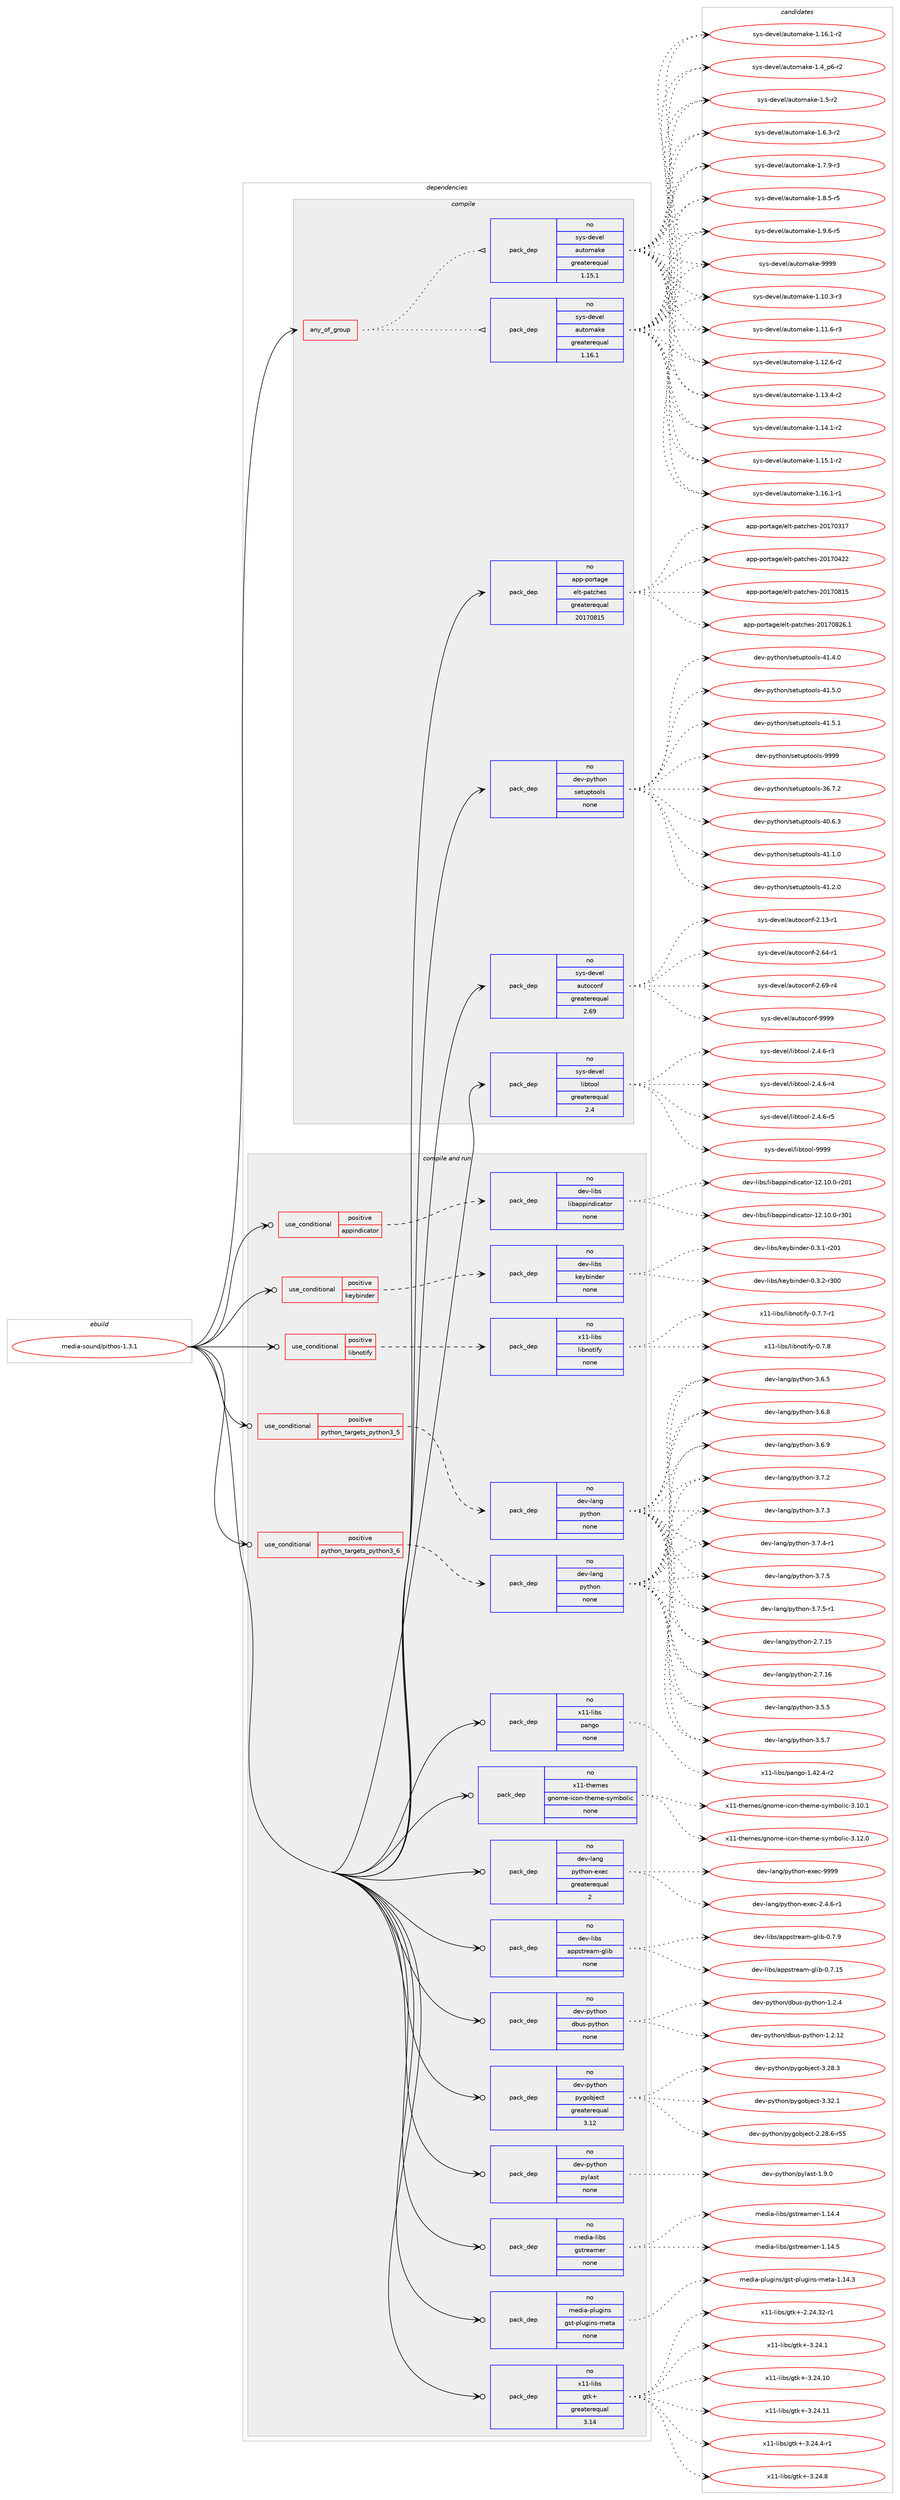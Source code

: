 digraph prolog {

# *************
# Graph options
# *************

newrank=true;
concentrate=true;
compound=true;
graph [rankdir=LR,fontname=Helvetica,fontsize=10,ranksep=1.5];#, ranksep=2.5, nodesep=0.2];
edge  [arrowhead=vee];
node  [fontname=Helvetica,fontsize=10];

# **********
# The ebuild
# **********

subgraph cluster_leftcol {
color=gray;
rank=same;
label=<<i>ebuild</i>>;
id [label="media-sound/pithos-1.3.1", color=red, width=4, href="../media-sound/pithos-1.3.1.svg"];
}

# ****************
# The dependencies
# ****************

subgraph cluster_midcol {
color=gray;
label=<<i>dependencies</i>>;
subgraph cluster_compile {
fillcolor="#eeeeee";
style=filled;
label=<<i>compile</i>>;
subgraph any13568 {
dependency801911 [label=<<TABLE BORDER="0" CELLBORDER="1" CELLSPACING="0" CELLPADDING="4"><TR><TD CELLPADDING="10">any_of_group</TD></TR></TABLE>>, shape=none, color=red];subgraph pack593195 {
dependency801912 [label=<<TABLE BORDER="0" CELLBORDER="1" CELLSPACING="0" CELLPADDING="4" WIDTH="220"><TR><TD ROWSPAN="6" CELLPADDING="30">pack_dep</TD></TR><TR><TD WIDTH="110">no</TD></TR><TR><TD>sys-devel</TD></TR><TR><TD>automake</TD></TR><TR><TD>greaterequal</TD></TR><TR><TD>1.16.1</TD></TR></TABLE>>, shape=none, color=blue];
}
dependency801911:e -> dependency801912:w [weight=20,style="dotted",arrowhead="oinv"];
subgraph pack593196 {
dependency801913 [label=<<TABLE BORDER="0" CELLBORDER="1" CELLSPACING="0" CELLPADDING="4" WIDTH="220"><TR><TD ROWSPAN="6" CELLPADDING="30">pack_dep</TD></TR><TR><TD WIDTH="110">no</TD></TR><TR><TD>sys-devel</TD></TR><TR><TD>automake</TD></TR><TR><TD>greaterequal</TD></TR><TR><TD>1.15.1</TD></TR></TABLE>>, shape=none, color=blue];
}
dependency801911:e -> dependency801913:w [weight=20,style="dotted",arrowhead="oinv"];
}
id:e -> dependency801911:w [weight=20,style="solid",arrowhead="vee"];
subgraph pack593197 {
dependency801914 [label=<<TABLE BORDER="0" CELLBORDER="1" CELLSPACING="0" CELLPADDING="4" WIDTH="220"><TR><TD ROWSPAN="6" CELLPADDING="30">pack_dep</TD></TR><TR><TD WIDTH="110">no</TD></TR><TR><TD>app-portage</TD></TR><TR><TD>elt-patches</TD></TR><TR><TD>greaterequal</TD></TR><TR><TD>20170815</TD></TR></TABLE>>, shape=none, color=blue];
}
id:e -> dependency801914:w [weight=20,style="solid",arrowhead="vee"];
subgraph pack593198 {
dependency801915 [label=<<TABLE BORDER="0" CELLBORDER="1" CELLSPACING="0" CELLPADDING="4" WIDTH="220"><TR><TD ROWSPAN="6" CELLPADDING="30">pack_dep</TD></TR><TR><TD WIDTH="110">no</TD></TR><TR><TD>dev-python</TD></TR><TR><TD>setuptools</TD></TR><TR><TD>none</TD></TR><TR><TD></TD></TR></TABLE>>, shape=none, color=blue];
}
id:e -> dependency801915:w [weight=20,style="solid",arrowhead="vee"];
subgraph pack593199 {
dependency801916 [label=<<TABLE BORDER="0" CELLBORDER="1" CELLSPACING="0" CELLPADDING="4" WIDTH="220"><TR><TD ROWSPAN="6" CELLPADDING="30">pack_dep</TD></TR><TR><TD WIDTH="110">no</TD></TR><TR><TD>sys-devel</TD></TR><TR><TD>autoconf</TD></TR><TR><TD>greaterequal</TD></TR><TR><TD>2.69</TD></TR></TABLE>>, shape=none, color=blue];
}
id:e -> dependency801916:w [weight=20,style="solid",arrowhead="vee"];
subgraph pack593200 {
dependency801917 [label=<<TABLE BORDER="0" CELLBORDER="1" CELLSPACING="0" CELLPADDING="4" WIDTH="220"><TR><TD ROWSPAN="6" CELLPADDING="30">pack_dep</TD></TR><TR><TD WIDTH="110">no</TD></TR><TR><TD>sys-devel</TD></TR><TR><TD>libtool</TD></TR><TR><TD>greaterequal</TD></TR><TR><TD>2.4</TD></TR></TABLE>>, shape=none, color=blue];
}
id:e -> dependency801917:w [weight=20,style="solid",arrowhead="vee"];
}
subgraph cluster_compileandrun {
fillcolor="#eeeeee";
style=filled;
label=<<i>compile and run</i>>;
subgraph cond194700 {
dependency801918 [label=<<TABLE BORDER="0" CELLBORDER="1" CELLSPACING="0" CELLPADDING="4"><TR><TD ROWSPAN="3" CELLPADDING="10">use_conditional</TD></TR><TR><TD>positive</TD></TR><TR><TD>appindicator</TD></TR></TABLE>>, shape=none, color=red];
subgraph pack593201 {
dependency801919 [label=<<TABLE BORDER="0" CELLBORDER="1" CELLSPACING="0" CELLPADDING="4" WIDTH="220"><TR><TD ROWSPAN="6" CELLPADDING="30">pack_dep</TD></TR><TR><TD WIDTH="110">no</TD></TR><TR><TD>dev-libs</TD></TR><TR><TD>libappindicator</TD></TR><TR><TD>none</TD></TR><TR><TD></TD></TR></TABLE>>, shape=none, color=blue];
}
dependency801918:e -> dependency801919:w [weight=20,style="dashed",arrowhead="vee"];
}
id:e -> dependency801918:w [weight=20,style="solid",arrowhead="odotvee"];
subgraph cond194701 {
dependency801920 [label=<<TABLE BORDER="0" CELLBORDER="1" CELLSPACING="0" CELLPADDING="4"><TR><TD ROWSPAN="3" CELLPADDING="10">use_conditional</TD></TR><TR><TD>positive</TD></TR><TR><TD>keybinder</TD></TR></TABLE>>, shape=none, color=red];
subgraph pack593202 {
dependency801921 [label=<<TABLE BORDER="0" CELLBORDER="1" CELLSPACING="0" CELLPADDING="4" WIDTH="220"><TR><TD ROWSPAN="6" CELLPADDING="30">pack_dep</TD></TR><TR><TD WIDTH="110">no</TD></TR><TR><TD>dev-libs</TD></TR><TR><TD>keybinder</TD></TR><TR><TD>none</TD></TR><TR><TD></TD></TR></TABLE>>, shape=none, color=blue];
}
dependency801920:e -> dependency801921:w [weight=20,style="dashed",arrowhead="vee"];
}
id:e -> dependency801920:w [weight=20,style="solid",arrowhead="odotvee"];
subgraph cond194702 {
dependency801922 [label=<<TABLE BORDER="0" CELLBORDER="1" CELLSPACING="0" CELLPADDING="4"><TR><TD ROWSPAN="3" CELLPADDING="10">use_conditional</TD></TR><TR><TD>positive</TD></TR><TR><TD>libnotify</TD></TR></TABLE>>, shape=none, color=red];
subgraph pack593203 {
dependency801923 [label=<<TABLE BORDER="0" CELLBORDER="1" CELLSPACING="0" CELLPADDING="4" WIDTH="220"><TR><TD ROWSPAN="6" CELLPADDING="30">pack_dep</TD></TR><TR><TD WIDTH="110">no</TD></TR><TR><TD>x11-libs</TD></TR><TR><TD>libnotify</TD></TR><TR><TD>none</TD></TR><TR><TD></TD></TR></TABLE>>, shape=none, color=blue];
}
dependency801922:e -> dependency801923:w [weight=20,style="dashed",arrowhead="vee"];
}
id:e -> dependency801922:w [weight=20,style="solid",arrowhead="odotvee"];
subgraph cond194703 {
dependency801924 [label=<<TABLE BORDER="0" CELLBORDER="1" CELLSPACING="0" CELLPADDING="4"><TR><TD ROWSPAN="3" CELLPADDING="10">use_conditional</TD></TR><TR><TD>positive</TD></TR><TR><TD>python_targets_python3_5</TD></TR></TABLE>>, shape=none, color=red];
subgraph pack593204 {
dependency801925 [label=<<TABLE BORDER="0" CELLBORDER="1" CELLSPACING="0" CELLPADDING="4" WIDTH="220"><TR><TD ROWSPAN="6" CELLPADDING="30">pack_dep</TD></TR><TR><TD WIDTH="110">no</TD></TR><TR><TD>dev-lang</TD></TR><TR><TD>python</TD></TR><TR><TD>none</TD></TR><TR><TD></TD></TR></TABLE>>, shape=none, color=blue];
}
dependency801924:e -> dependency801925:w [weight=20,style="dashed",arrowhead="vee"];
}
id:e -> dependency801924:w [weight=20,style="solid",arrowhead="odotvee"];
subgraph cond194704 {
dependency801926 [label=<<TABLE BORDER="0" CELLBORDER="1" CELLSPACING="0" CELLPADDING="4"><TR><TD ROWSPAN="3" CELLPADDING="10">use_conditional</TD></TR><TR><TD>positive</TD></TR><TR><TD>python_targets_python3_6</TD></TR></TABLE>>, shape=none, color=red];
subgraph pack593205 {
dependency801927 [label=<<TABLE BORDER="0" CELLBORDER="1" CELLSPACING="0" CELLPADDING="4" WIDTH="220"><TR><TD ROWSPAN="6" CELLPADDING="30">pack_dep</TD></TR><TR><TD WIDTH="110">no</TD></TR><TR><TD>dev-lang</TD></TR><TR><TD>python</TD></TR><TR><TD>none</TD></TR><TR><TD></TD></TR></TABLE>>, shape=none, color=blue];
}
dependency801926:e -> dependency801927:w [weight=20,style="dashed",arrowhead="vee"];
}
id:e -> dependency801926:w [weight=20,style="solid",arrowhead="odotvee"];
subgraph pack593206 {
dependency801928 [label=<<TABLE BORDER="0" CELLBORDER="1" CELLSPACING="0" CELLPADDING="4" WIDTH="220"><TR><TD ROWSPAN="6" CELLPADDING="30">pack_dep</TD></TR><TR><TD WIDTH="110">no</TD></TR><TR><TD>dev-lang</TD></TR><TR><TD>python-exec</TD></TR><TR><TD>greaterequal</TD></TR><TR><TD>2</TD></TR></TABLE>>, shape=none, color=blue];
}
id:e -> dependency801928:w [weight=20,style="solid",arrowhead="odotvee"];
subgraph pack593207 {
dependency801929 [label=<<TABLE BORDER="0" CELLBORDER="1" CELLSPACING="0" CELLPADDING="4" WIDTH="220"><TR><TD ROWSPAN="6" CELLPADDING="30">pack_dep</TD></TR><TR><TD WIDTH="110">no</TD></TR><TR><TD>dev-libs</TD></TR><TR><TD>appstream-glib</TD></TR><TR><TD>none</TD></TR><TR><TD></TD></TR></TABLE>>, shape=none, color=blue];
}
id:e -> dependency801929:w [weight=20,style="solid",arrowhead="odotvee"];
subgraph pack593208 {
dependency801930 [label=<<TABLE BORDER="0" CELLBORDER="1" CELLSPACING="0" CELLPADDING="4" WIDTH="220"><TR><TD ROWSPAN="6" CELLPADDING="30">pack_dep</TD></TR><TR><TD WIDTH="110">no</TD></TR><TR><TD>dev-python</TD></TR><TR><TD>dbus-python</TD></TR><TR><TD>none</TD></TR><TR><TD></TD></TR></TABLE>>, shape=none, color=blue];
}
id:e -> dependency801930:w [weight=20,style="solid",arrowhead="odotvee"];
subgraph pack593209 {
dependency801931 [label=<<TABLE BORDER="0" CELLBORDER="1" CELLSPACING="0" CELLPADDING="4" WIDTH="220"><TR><TD ROWSPAN="6" CELLPADDING="30">pack_dep</TD></TR><TR><TD WIDTH="110">no</TD></TR><TR><TD>dev-python</TD></TR><TR><TD>pygobject</TD></TR><TR><TD>greaterequal</TD></TR><TR><TD>3.12</TD></TR></TABLE>>, shape=none, color=blue];
}
id:e -> dependency801931:w [weight=20,style="solid",arrowhead="odotvee"];
subgraph pack593210 {
dependency801932 [label=<<TABLE BORDER="0" CELLBORDER="1" CELLSPACING="0" CELLPADDING="4" WIDTH="220"><TR><TD ROWSPAN="6" CELLPADDING="30">pack_dep</TD></TR><TR><TD WIDTH="110">no</TD></TR><TR><TD>dev-python</TD></TR><TR><TD>pylast</TD></TR><TR><TD>none</TD></TR><TR><TD></TD></TR></TABLE>>, shape=none, color=blue];
}
id:e -> dependency801932:w [weight=20,style="solid",arrowhead="odotvee"];
subgraph pack593211 {
dependency801933 [label=<<TABLE BORDER="0" CELLBORDER="1" CELLSPACING="0" CELLPADDING="4" WIDTH="220"><TR><TD ROWSPAN="6" CELLPADDING="30">pack_dep</TD></TR><TR><TD WIDTH="110">no</TD></TR><TR><TD>media-libs</TD></TR><TR><TD>gstreamer</TD></TR><TR><TD>none</TD></TR><TR><TD></TD></TR></TABLE>>, shape=none, color=blue];
}
id:e -> dependency801933:w [weight=20,style="solid",arrowhead="odotvee"];
subgraph pack593212 {
dependency801934 [label=<<TABLE BORDER="0" CELLBORDER="1" CELLSPACING="0" CELLPADDING="4" WIDTH="220"><TR><TD ROWSPAN="6" CELLPADDING="30">pack_dep</TD></TR><TR><TD WIDTH="110">no</TD></TR><TR><TD>media-plugins</TD></TR><TR><TD>gst-plugins-meta</TD></TR><TR><TD>none</TD></TR><TR><TD></TD></TR></TABLE>>, shape=none, color=blue];
}
id:e -> dependency801934:w [weight=20,style="solid",arrowhead="odotvee"];
subgraph pack593213 {
dependency801935 [label=<<TABLE BORDER="0" CELLBORDER="1" CELLSPACING="0" CELLPADDING="4" WIDTH="220"><TR><TD ROWSPAN="6" CELLPADDING="30">pack_dep</TD></TR><TR><TD WIDTH="110">no</TD></TR><TR><TD>x11-libs</TD></TR><TR><TD>gtk+</TD></TR><TR><TD>greaterequal</TD></TR><TR><TD>3.14</TD></TR></TABLE>>, shape=none, color=blue];
}
id:e -> dependency801935:w [weight=20,style="solid",arrowhead="odotvee"];
subgraph pack593214 {
dependency801936 [label=<<TABLE BORDER="0" CELLBORDER="1" CELLSPACING="0" CELLPADDING="4" WIDTH="220"><TR><TD ROWSPAN="6" CELLPADDING="30">pack_dep</TD></TR><TR><TD WIDTH="110">no</TD></TR><TR><TD>x11-libs</TD></TR><TR><TD>pango</TD></TR><TR><TD>none</TD></TR><TR><TD></TD></TR></TABLE>>, shape=none, color=blue];
}
id:e -> dependency801936:w [weight=20,style="solid",arrowhead="odotvee"];
subgraph pack593215 {
dependency801937 [label=<<TABLE BORDER="0" CELLBORDER="1" CELLSPACING="0" CELLPADDING="4" WIDTH="220"><TR><TD ROWSPAN="6" CELLPADDING="30">pack_dep</TD></TR><TR><TD WIDTH="110">no</TD></TR><TR><TD>x11-themes</TD></TR><TR><TD>gnome-icon-theme-symbolic</TD></TR><TR><TD>none</TD></TR><TR><TD></TD></TR></TABLE>>, shape=none, color=blue];
}
id:e -> dependency801937:w [weight=20,style="solid",arrowhead="odotvee"];
}
subgraph cluster_run {
fillcolor="#eeeeee";
style=filled;
label=<<i>run</i>>;
}
}

# **************
# The candidates
# **************

subgraph cluster_choices {
rank=same;
color=gray;
label=<<i>candidates</i>>;

subgraph choice593195 {
color=black;
nodesep=1;
choice11512111545100101118101108479711711611110997107101454946494846514511451 [label="sys-devel/automake-1.10.3-r3", color=red, width=4,href="../sys-devel/automake-1.10.3-r3.svg"];
choice11512111545100101118101108479711711611110997107101454946494946544511451 [label="sys-devel/automake-1.11.6-r3", color=red, width=4,href="../sys-devel/automake-1.11.6-r3.svg"];
choice11512111545100101118101108479711711611110997107101454946495046544511450 [label="sys-devel/automake-1.12.6-r2", color=red, width=4,href="../sys-devel/automake-1.12.6-r2.svg"];
choice11512111545100101118101108479711711611110997107101454946495146524511450 [label="sys-devel/automake-1.13.4-r2", color=red, width=4,href="../sys-devel/automake-1.13.4-r2.svg"];
choice11512111545100101118101108479711711611110997107101454946495246494511450 [label="sys-devel/automake-1.14.1-r2", color=red, width=4,href="../sys-devel/automake-1.14.1-r2.svg"];
choice11512111545100101118101108479711711611110997107101454946495346494511450 [label="sys-devel/automake-1.15.1-r2", color=red, width=4,href="../sys-devel/automake-1.15.1-r2.svg"];
choice11512111545100101118101108479711711611110997107101454946495446494511449 [label="sys-devel/automake-1.16.1-r1", color=red, width=4,href="../sys-devel/automake-1.16.1-r1.svg"];
choice11512111545100101118101108479711711611110997107101454946495446494511450 [label="sys-devel/automake-1.16.1-r2", color=red, width=4,href="../sys-devel/automake-1.16.1-r2.svg"];
choice115121115451001011181011084797117116111109971071014549465295112544511450 [label="sys-devel/automake-1.4_p6-r2", color=red, width=4,href="../sys-devel/automake-1.4_p6-r2.svg"];
choice11512111545100101118101108479711711611110997107101454946534511450 [label="sys-devel/automake-1.5-r2", color=red, width=4,href="../sys-devel/automake-1.5-r2.svg"];
choice115121115451001011181011084797117116111109971071014549465446514511450 [label="sys-devel/automake-1.6.3-r2", color=red, width=4,href="../sys-devel/automake-1.6.3-r2.svg"];
choice115121115451001011181011084797117116111109971071014549465546574511451 [label="sys-devel/automake-1.7.9-r3", color=red, width=4,href="../sys-devel/automake-1.7.9-r3.svg"];
choice115121115451001011181011084797117116111109971071014549465646534511453 [label="sys-devel/automake-1.8.5-r5", color=red, width=4,href="../sys-devel/automake-1.8.5-r5.svg"];
choice115121115451001011181011084797117116111109971071014549465746544511453 [label="sys-devel/automake-1.9.6-r5", color=red, width=4,href="../sys-devel/automake-1.9.6-r5.svg"];
choice115121115451001011181011084797117116111109971071014557575757 [label="sys-devel/automake-9999", color=red, width=4,href="../sys-devel/automake-9999.svg"];
dependency801912:e -> choice11512111545100101118101108479711711611110997107101454946494846514511451:w [style=dotted,weight="100"];
dependency801912:e -> choice11512111545100101118101108479711711611110997107101454946494946544511451:w [style=dotted,weight="100"];
dependency801912:e -> choice11512111545100101118101108479711711611110997107101454946495046544511450:w [style=dotted,weight="100"];
dependency801912:e -> choice11512111545100101118101108479711711611110997107101454946495146524511450:w [style=dotted,weight="100"];
dependency801912:e -> choice11512111545100101118101108479711711611110997107101454946495246494511450:w [style=dotted,weight="100"];
dependency801912:e -> choice11512111545100101118101108479711711611110997107101454946495346494511450:w [style=dotted,weight="100"];
dependency801912:e -> choice11512111545100101118101108479711711611110997107101454946495446494511449:w [style=dotted,weight="100"];
dependency801912:e -> choice11512111545100101118101108479711711611110997107101454946495446494511450:w [style=dotted,weight="100"];
dependency801912:e -> choice115121115451001011181011084797117116111109971071014549465295112544511450:w [style=dotted,weight="100"];
dependency801912:e -> choice11512111545100101118101108479711711611110997107101454946534511450:w [style=dotted,weight="100"];
dependency801912:e -> choice115121115451001011181011084797117116111109971071014549465446514511450:w [style=dotted,weight="100"];
dependency801912:e -> choice115121115451001011181011084797117116111109971071014549465546574511451:w [style=dotted,weight="100"];
dependency801912:e -> choice115121115451001011181011084797117116111109971071014549465646534511453:w [style=dotted,weight="100"];
dependency801912:e -> choice115121115451001011181011084797117116111109971071014549465746544511453:w [style=dotted,weight="100"];
dependency801912:e -> choice115121115451001011181011084797117116111109971071014557575757:w [style=dotted,weight="100"];
}
subgraph choice593196 {
color=black;
nodesep=1;
choice11512111545100101118101108479711711611110997107101454946494846514511451 [label="sys-devel/automake-1.10.3-r3", color=red, width=4,href="../sys-devel/automake-1.10.3-r3.svg"];
choice11512111545100101118101108479711711611110997107101454946494946544511451 [label="sys-devel/automake-1.11.6-r3", color=red, width=4,href="../sys-devel/automake-1.11.6-r3.svg"];
choice11512111545100101118101108479711711611110997107101454946495046544511450 [label="sys-devel/automake-1.12.6-r2", color=red, width=4,href="../sys-devel/automake-1.12.6-r2.svg"];
choice11512111545100101118101108479711711611110997107101454946495146524511450 [label="sys-devel/automake-1.13.4-r2", color=red, width=4,href="../sys-devel/automake-1.13.4-r2.svg"];
choice11512111545100101118101108479711711611110997107101454946495246494511450 [label="sys-devel/automake-1.14.1-r2", color=red, width=4,href="../sys-devel/automake-1.14.1-r2.svg"];
choice11512111545100101118101108479711711611110997107101454946495346494511450 [label="sys-devel/automake-1.15.1-r2", color=red, width=4,href="../sys-devel/automake-1.15.1-r2.svg"];
choice11512111545100101118101108479711711611110997107101454946495446494511449 [label="sys-devel/automake-1.16.1-r1", color=red, width=4,href="../sys-devel/automake-1.16.1-r1.svg"];
choice11512111545100101118101108479711711611110997107101454946495446494511450 [label="sys-devel/automake-1.16.1-r2", color=red, width=4,href="../sys-devel/automake-1.16.1-r2.svg"];
choice115121115451001011181011084797117116111109971071014549465295112544511450 [label="sys-devel/automake-1.4_p6-r2", color=red, width=4,href="../sys-devel/automake-1.4_p6-r2.svg"];
choice11512111545100101118101108479711711611110997107101454946534511450 [label="sys-devel/automake-1.5-r2", color=red, width=4,href="../sys-devel/automake-1.5-r2.svg"];
choice115121115451001011181011084797117116111109971071014549465446514511450 [label="sys-devel/automake-1.6.3-r2", color=red, width=4,href="../sys-devel/automake-1.6.3-r2.svg"];
choice115121115451001011181011084797117116111109971071014549465546574511451 [label="sys-devel/automake-1.7.9-r3", color=red, width=4,href="../sys-devel/automake-1.7.9-r3.svg"];
choice115121115451001011181011084797117116111109971071014549465646534511453 [label="sys-devel/automake-1.8.5-r5", color=red, width=4,href="../sys-devel/automake-1.8.5-r5.svg"];
choice115121115451001011181011084797117116111109971071014549465746544511453 [label="sys-devel/automake-1.9.6-r5", color=red, width=4,href="../sys-devel/automake-1.9.6-r5.svg"];
choice115121115451001011181011084797117116111109971071014557575757 [label="sys-devel/automake-9999", color=red, width=4,href="../sys-devel/automake-9999.svg"];
dependency801913:e -> choice11512111545100101118101108479711711611110997107101454946494846514511451:w [style=dotted,weight="100"];
dependency801913:e -> choice11512111545100101118101108479711711611110997107101454946494946544511451:w [style=dotted,weight="100"];
dependency801913:e -> choice11512111545100101118101108479711711611110997107101454946495046544511450:w [style=dotted,weight="100"];
dependency801913:e -> choice11512111545100101118101108479711711611110997107101454946495146524511450:w [style=dotted,weight="100"];
dependency801913:e -> choice11512111545100101118101108479711711611110997107101454946495246494511450:w [style=dotted,weight="100"];
dependency801913:e -> choice11512111545100101118101108479711711611110997107101454946495346494511450:w [style=dotted,weight="100"];
dependency801913:e -> choice11512111545100101118101108479711711611110997107101454946495446494511449:w [style=dotted,weight="100"];
dependency801913:e -> choice11512111545100101118101108479711711611110997107101454946495446494511450:w [style=dotted,weight="100"];
dependency801913:e -> choice115121115451001011181011084797117116111109971071014549465295112544511450:w [style=dotted,weight="100"];
dependency801913:e -> choice11512111545100101118101108479711711611110997107101454946534511450:w [style=dotted,weight="100"];
dependency801913:e -> choice115121115451001011181011084797117116111109971071014549465446514511450:w [style=dotted,weight="100"];
dependency801913:e -> choice115121115451001011181011084797117116111109971071014549465546574511451:w [style=dotted,weight="100"];
dependency801913:e -> choice115121115451001011181011084797117116111109971071014549465646534511453:w [style=dotted,weight="100"];
dependency801913:e -> choice115121115451001011181011084797117116111109971071014549465746544511453:w [style=dotted,weight="100"];
dependency801913:e -> choice115121115451001011181011084797117116111109971071014557575757:w [style=dotted,weight="100"];
}
subgraph choice593197 {
color=black;
nodesep=1;
choice97112112451121111141169710310147101108116451129711699104101115455048495548514955 [label="app-portage/elt-patches-20170317", color=red, width=4,href="../app-portage/elt-patches-20170317.svg"];
choice97112112451121111141169710310147101108116451129711699104101115455048495548525050 [label="app-portage/elt-patches-20170422", color=red, width=4,href="../app-portage/elt-patches-20170422.svg"];
choice97112112451121111141169710310147101108116451129711699104101115455048495548564953 [label="app-portage/elt-patches-20170815", color=red, width=4,href="../app-portage/elt-patches-20170815.svg"];
choice971121124511211111411697103101471011081164511297116991041011154550484955485650544649 [label="app-portage/elt-patches-20170826.1", color=red, width=4,href="../app-portage/elt-patches-20170826.1.svg"];
dependency801914:e -> choice97112112451121111141169710310147101108116451129711699104101115455048495548514955:w [style=dotted,weight="100"];
dependency801914:e -> choice97112112451121111141169710310147101108116451129711699104101115455048495548525050:w [style=dotted,weight="100"];
dependency801914:e -> choice97112112451121111141169710310147101108116451129711699104101115455048495548564953:w [style=dotted,weight="100"];
dependency801914:e -> choice971121124511211111411697103101471011081164511297116991041011154550484955485650544649:w [style=dotted,weight="100"];
}
subgraph choice593198 {
color=black;
nodesep=1;
choice100101118451121211161041111104711510111611711211611111110811545515446554650 [label="dev-python/setuptools-36.7.2", color=red, width=4,href="../dev-python/setuptools-36.7.2.svg"];
choice100101118451121211161041111104711510111611711211611111110811545524846544651 [label="dev-python/setuptools-40.6.3", color=red, width=4,href="../dev-python/setuptools-40.6.3.svg"];
choice100101118451121211161041111104711510111611711211611111110811545524946494648 [label="dev-python/setuptools-41.1.0", color=red, width=4,href="../dev-python/setuptools-41.1.0.svg"];
choice100101118451121211161041111104711510111611711211611111110811545524946504648 [label="dev-python/setuptools-41.2.0", color=red, width=4,href="../dev-python/setuptools-41.2.0.svg"];
choice100101118451121211161041111104711510111611711211611111110811545524946524648 [label="dev-python/setuptools-41.4.0", color=red, width=4,href="../dev-python/setuptools-41.4.0.svg"];
choice100101118451121211161041111104711510111611711211611111110811545524946534648 [label="dev-python/setuptools-41.5.0", color=red, width=4,href="../dev-python/setuptools-41.5.0.svg"];
choice100101118451121211161041111104711510111611711211611111110811545524946534649 [label="dev-python/setuptools-41.5.1", color=red, width=4,href="../dev-python/setuptools-41.5.1.svg"];
choice10010111845112121116104111110471151011161171121161111111081154557575757 [label="dev-python/setuptools-9999", color=red, width=4,href="../dev-python/setuptools-9999.svg"];
dependency801915:e -> choice100101118451121211161041111104711510111611711211611111110811545515446554650:w [style=dotted,weight="100"];
dependency801915:e -> choice100101118451121211161041111104711510111611711211611111110811545524846544651:w [style=dotted,weight="100"];
dependency801915:e -> choice100101118451121211161041111104711510111611711211611111110811545524946494648:w [style=dotted,weight="100"];
dependency801915:e -> choice100101118451121211161041111104711510111611711211611111110811545524946504648:w [style=dotted,weight="100"];
dependency801915:e -> choice100101118451121211161041111104711510111611711211611111110811545524946524648:w [style=dotted,weight="100"];
dependency801915:e -> choice100101118451121211161041111104711510111611711211611111110811545524946534648:w [style=dotted,weight="100"];
dependency801915:e -> choice100101118451121211161041111104711510111611711211611111110811545524946534649:w [style=dotted,weight="100"];
dependency801915:e -> choice10010111845112121116104111110471151011161171121161111111081154557575757:w [style=dotted,weight="100"];
}
subgraph choice593199 {
color=black;
nodesep=1;
choice1151211154510010111810110847971171161119911111010245504649514511449 [label="sys-devel/autoconf-2.13-r1", color=red, width=4,href="../sys-devel/autoconf-2.13-r1.svg"];
choice1151211154510010111810110847971171161119911111010245504654524511449 [label="sys-devel/autoconf-2.64-r1", color=red, width=4,href="../sys-devel/autoconf-2.64-r1.svg"];
choice1151211154510010111810110847971171161119911111010245504654574511452 [label="sys-devel/autoconf-2.69-r4", color=red, width=4,href="../sys-devel/autoconf-2.69-r4.svg"];
choice115121115451001011181011084797117116111991111101024557575757 [label="sys-devel/autoconf-9999", color=red, width=4,href="../sys-devel/autoconf-9999.svg"];
dependency801916:e -> choice1151211154510010111810110847971171161119911111010245504649514511449:w [style=dotted,weight="100"];
dependency801916:e -> choice1151211154510010111810110847971171161119911111010245504654524511449:w [style=dotted,weight="100"];
dependency801916:e -> choice1151211154510010111810110847971171161119911111010245504654574511452:w [style=dotted,weight="100"];
dependency801916:e -> choice115121115451001011181011084797117116111991111101024557575757:w [style=dotted,weight="100"];
}
subgraph choice593200 {
color=black;
nodesep=1;
choice1151211154510010111810110847108105981161111111084550465246544511451 [label="sys-devel/libtool-2.4.6-r3", color=red, width=4,href="../sys-devel/libtool-2.4.6-r3.svg"];
choice1151211154510010111810110847108105981161111111084550465246544511452 [label="sys-devel/libtool-2.4.6-r4", color=red, width=4,href="../sys-devel/libtool-2.4.6-r4.svg"];
choice1151211154510010111810110847108105981161111111084550465246544511453 [label="sys-devel/libtool-2.4.6-r5", color=red, width=4,href="../sys-devel/libtool-2.4.6-r5.svg"];
choice1151211154510010111810110847108105981161111111084557575757 [label="sys-devel/libtool-9999", color=red, width=4,href="../sys-devel/libtool-9999.svg"];
dependency801917:e -> choice1151211154510010111810110847108105981161111111084550465246544511451:w [style=dotted,weight="100"];
dependency801917:e -> choice1151211154510010111810110847108105981161111111084550465246544511452:w [style=dotted,weight="100"];
dependency801917:e -> choice1151211154510010111810110847108105981161111111084550465246544511453:w [style=dotted,weight="100"];
dependency801917:e -> choice1151211154510010111810110847108105981161111111084557575757:w [style=dotted,weight="100"];
}
subgraph choice593201 {
color=black;
nodesep=1;
choice10010111845108105981154710810598971121121051101001059997116111114454950464948464845114504849 [label="dev-libs/libappindicator-12.10.0-r201", color=red, width=4,href="../dev-libs/libappindicator-12.10.0-r201.svg"];
choice10010111845108105981154710810598971121121051101001059997116111114454950464948464845114514849 [label="dev-libs/libappindicator-12.10.0-r301", color=red, width=4,href="../dev-libs/libappindicator-12.10.0-r301.svg"];
dependency801919:e -> choice10010111845108105981154710810598971121121051101001059997116111114454950464948464845114504849:w [style=dotted,weight="100"];
dependency801919:e -> choice10010111845108105981154710810598971121121051101001059997116111114454950464948464845114514849:w [style=dotted,weight="100"];
}
subgraph choice593202 {
color=black;
nodesep=1;
choice1001011184510810598115471071011219810511010010111445484651464945114504849 [label="dev-libs/keybinder-0.3.1-r201", color=red, width=4,href="../dev-libs/keybinder-0.3.1-r201.svg"];
choice1001011184510810598115471071011219810511010010111445484651465045114514848 [label="dev-libs/keybinder-0.3.2-r300", color=red, width=4,href="../dev-libs/keybinder-0.3.2-r300.svg"];
dependency801921:e -> choice1001011184510810598115471071011219810511010010111445484651464945114504849:w [style=dotted,weight="100"];
dependency801921:e -> choice1001011184510810598115471071011219810511010010111445484651465045114514848:w [style=dotted,weight="100"];
}
subgraph choice593203 {
color=black;
nodesep=1;
choice1204949451081059811547108105981101111161051021214548465546554511449 [label="x11-libs/libnotify-0.7.7-r1", color=red, width=4,href="../x11-libs/libnotify-0.7.7-r1.svg"];
choice120494945108105981154710810598110111116105102121454846554656 [label="x11-libs/libnotify-0.7.8", color=red, width=4,href="../x11-libs/libnotify-0.7.8.svg"];
dependency801923:e -> choice1204949451081059811547108105981101111161051021214548465546554511449:w [style=dotted,weight="100"];
dependency801923:e -> choice120494945108105981154710810598110111116105102121454846554656:w [style=dotted,weight="100"];
}
subgraph choice593204 {
color=black;
nodesep=1;
choice10010111845108971101034711212111610411111045504655464953 [label="dev-lang/python-2.7.15", color=red, width=4,href="../dev-lang/python-2.7.15.svg"];
choice10010111845108971101034711212111610411111045504655464954 [label="dev-lang/python-2.7.16", color=red, width=4,href="../dev-lang/python-2.7.16.svg"];
choice100101118451089711010347112121116104111110455146534653 [label="dev-lang/python-3.5.5", color=red, width=4,href="../dev-lang/python-3.5.5.svg"];
choice100101118451089711010347112121116104111110455146534655 [label="dev-lang/python-3.5.7", color=red, width=4,href="../dev-lang/python-3.5.7.svg"];
choice100101118451089711010347112121116104111110455146544653 [label="dev-lang/python-3.6.5", color=red, width=4,href="../dev-lang/python-3.6.5.svg"];
choice100101118451089711010347112121116104111110455146544656 [label="dev-lang/python-3.6.8", color=red, width=4,href="../dev-lang/python-3.6.8.svg"];
choice100101118451089711010347112121116104111110455146544657 [label="dev-lang/python-3.6.9", color=red, width=4,href="../dev-lang/python-3.6.9.svg"];
choice100101118451089711010347112121116104111110455146554650 [label="dev-lang/python-3.7.2", color=red, width=4,href="../dev-lang/python-3.7.2.svg"];
choice100101118451089711010347112121116104111110455146554651 [label="dev-lang/python-3.7.3", color=red, width=4,href="../dev-lang/python-3.7.3.svg"];
choice1001011184510897110103471121211161041111104551465546524511449 [label="dev-lang/python-3.7.4-r1", color=red, width=4,href="../dev-lang/python-3.7.4-r1.svg"];
choice100101118451089711010347112121116104111110455146554653 [label="dev-lang/python-3.7.5", color=red, width=4,href="../dev-lang/python-3.7.5.svg"];
choice1001011184510897110103471121211161041111104551465546534511449 [label="dev-lang/python-3.7.5-r1", color=red, width=4,href="../dev-lang/python-3.7.5-r1.svg"];
dependency801925:e -> choice10010111845108971101034711212111610411111045504655464953:w [style=dotted,weight="100"];
dependency801925:e -> choice10010111845108971101034711212111610411111045504655464954:w [style=dotted,weight="100"];
dependency801925:e -> choice100101118451089711010347112121116104111110455146534653:w [style=dotted,weight="100"];
dependency801925:e -> choice100101118451089711010347112121116104111110455146534655:w [style=dotted,weight="100"];
dependency801925:e -> choice100101118451089711010347112121116104111110455146544653:w [style=dotted,weight="100"];
dependency801925:e -> choice100101118451089711010347112121116104111110455146544656:w [style=dotted,weight="100"];
dependency801925:e -> choice100101118451089711010347112121116104111110455146544657:w [style=dotted,weight="100"];
dependency801925:e -> choice100101118451089711010347112121116104111110455146554650:w [style=dotted,weight="100"];
dependency801925:e -> choice100101118451089711010347112121116104111110455146554651:w [style=dotted,weight="100"];
dependency801925:e -> choice1001011184510897110103471121211161041111104551465546524511449:w [style=dotted,weight="100"];
dependency801925:e -> choice100101118451089711010347112121116104111110455146554653:w [style=dotted,weight="100"];
dependency801925:e -> choice1001011184510897110103471121211161041111104551465546534511449:w [style=dotted,weight="100"];
}
subgraph choice593205 {
color=black;
nodesep=1;
choice10010111845108971101034711212111610411111045504655464953 [label="dev-lang/python-2.7.15", color=red, width=4,href="../dev-lang/python-2.7.15.svg"];
choice10010111845108971101034711212111610411111045504655464954 [label="dev-lang/python-2.7.16", color=red, width=4,href="../dev-lang/python-2.7.16.svg"];
choice100101118451089711010347112121116104111110455146534653 [label="dev-lang/python-3.5.5", color=red, width=4,href="../dev-lang/python-3.5.5.svg"];
choice100101118451089711010347112121116104111110455146534655 [label="dev-lang/python-3.5.7", color=red, width=4,href="../dev-lang/python-3.5.7.svg"];
choice100101118451089711010347112121116104111110455146544653 [label="dev-lang/python-3.6.5", color=red, width=4,href="../dev-lang/python-3.6.5.svg"];
choice100101118451089711010347112121116104111110455146544656 [label="dev-lang/python-3.6.8", color=red, width=4,href="../dev-lang/python-3.6.8.svg"];
choice100101118451089711010347112121116104111110455146544657 [label="dev-lang/python-3.6.9", color=red, width=4,href="../dev-lang/python-3.6.9.svg"];
choice100101118451089711010347112121116104111110455146554650 [label="dev-lang/python-3.7.2", color=red, width=4,href="../dev-lang/python-3.7.2.svg"];
choice100101118451089711010347112121116104111110455146554651 [label="dev-lang/python-3.7.3", color=red, width=4,href="../dev-lang/python-3.7.3.svg"];
choice1001011184510897110103471121211161041111104551465546524511449 [label="dev-lang/python-3.7.4-r1", color=red, width=4,href="../dev-lang/python-3.7.4-r1.svg"];
choice100101118451089711010347112121116104111110455146554653 [label="dev-lang/python-3.7.5", color=red, width=4,href="../dev-lang/python-3.7.5.svg"];
choice1001011184510897110103471121211161041111104551465546534511449 [label="dev-lang/python-3.7.5-r1", color=red, width=4,href="../dev-lang/python-3.7.5-r1.svg"];
dependency801927:e -> choice10010111845108971101034711212111610411111045504655464953:w [style=dotted,weight="100"];
dependency801927:e -> choice10010111845108971101034711212111610411111045504655464954:w [style=dotted,weight="100"];
dependency801927:e -> choice100101118451089711010347112121116104111110455146534653:w [style=dotted,weight="100"];
dependency801927:e -> choice100101118451089711010347112121116104111110455146534655:w [style=dotted,weight="100"];
dependency801927:e -> choice100101118451089711010347112121116104111110455146544653:w [style=dotted,weight="100"];
dependency801927:e -> choice100101118451089711010347112121116104111110455146544656:w [style=dotted,weight="100"];
dependency801927:e -> choice100101118451089711010347112121116104111110455146544657:w [style=dotted,weight="100"];
dependency801927:e -> choice100101118451089711010347112121116104111110455146554650:w [style=dotted,weight="100"];
dependency801927:e -> choice100101118451089711010347112121116104111110455146554651:w [style=dotted,weight="100"];
dependency801927:e -> choice1001011184510897110103471121211161041111104551465546524511449:w [style=dotted,weight="100"];
dependency801927:e -> choice100101118451089711010347112121116104111110455146554653:w [style=dotted,weight="100"];
dependency801927:e -> choice1001011184510897110103471121211161041111104551465546534511449:w [style=dotted,weight="100"];
}
subgraph choice593206 {
color=black;
nodesep=1;
choice10010111845108971101034711212111610411111045101120101994550465246544511449 [label="dev-lang/python-exec-2.4.6-r1", color=red, width=4,href="../dev-lang/python-exec-2.4.6-r1.svg"];
choice10010111845108971101034711212111610411111045101120101994557575757 [label="dev-lang/python-exec-9999", color=red, width=4,href="../dev-lang/python-exec-9999.svg"];
dependency801928:e -> choice10010111845108971101034711212111610411111045101120101994550465246544511449:w [style=dotted,weight="100"];
dependency801928:e -> choice10010111845108971101034711212111610411111045101120101994557575757:w [style=dotted,weight="100"];
}
subgraph choice593207 {
color=black;
nodesep=1;
choice1001011184510810598115479711211211511611410197109451031081059845484655464953 [label="dev-libs/appstream-glib-0.7.15", color=red, width=4,href="../dev-libs/appstream-glib-0.7.15.svg"];
choice10010111845108105981154797112112115116114101971094510310810598454846554657 [label="dev-libs/appstream-glib-0.7.9", color=red, width=4,href="../dev-libs/appstream-glib-0.7.9.svg"];
dependency801929:e -> choice1001011184510810598115479711211211511611410197109451031081059845484655464953:w [style=dotted,weight="100"];
dependency801929:e -> choice10010111845108105981154797112112115116114101971094510310810598454846554657:w [style=dotted,weight="100"];
}
subgraph choice593208 {
color=black;
nodesep=1;
choice1001011184511212111610411111047100981171154511212111610411111045494650464950 [label="dev-python/dbus-python-1.2.12", color=red, width=4,href="../dev-python/dbus-python-1.2.12.svg"];
choice10010111845112121116104111110471009811711545112121116104111110454946504652 [label="dev-python/dbus-python-1.2.4", color=red, width=4,href="../dev-python/dbus-python-1.2.4.svg"];
dependency801930:e -> choice1001011184511212111610411111047100981171154511212111610411111045494650464950:w [style=dotted,weight="100"];
dependency801930:e -> choice10010111845112121116104111110471009811711545112121116104111110454946504652:w [style=dotted,weight="100"];
}
subgraph choice593209 {
color=black;
nodesep=1;
choice1001011184511212111610411111047112121103111981061019911645504650564654451145353 [label="dev-python/pygobject-2.28.6-r55", color=red, width=4,href="../dev-python/pygobject-2.28.6-r55.svg"];
choice1001011184511212111610411111047112121103111981061019911645514650564651 [label="dev-python/pygobject-3.28.3", color=red, width=4,href="../dev-python/pygobject-3.28.3.svg"];
choice1001011184511212111610411111047112121103111981061019911645514651504649 [label="dev-python/pygobject-3.32.1", color=red, width=4,href="../dev-python/pygobject-3.32.1.svg"];
dependency801931:e -> choice1001011184511212111610411111047112121103111981061019911645504650564654451145353:w [style=dotted,weight="100"];
dependency801931:e -> choice1001011184511212111610411111047112121103111981061019911645514650564651:w [style=dotted,weight="100"];
dependency801931:e -> choice1001011184511212111610411111047112121103111981061019911645514651504649:w [style=dotted,weight="100"];
}
subgraph choice593210 {
color=black;
nodesep=1;
choice100101118451121211161041111104711212110897115116454946574648 [label="dev-python/pylast-1.9.0", color=red, width=4,href="../dev-python/pylast-1.9.0.svg"];
dependency801932:e -> choice100101118451121211161041111104711212110897115116454946574648:w [style=dotted,weight="100"];
}
subgraph choice593211 {
color=black;
nodesep=1;
choice109101100105974510810598115471031151161141019710910111445494649524652 [label="media-libs/gstreamer-1.14.4", color=red, width=4,href="../media-libs/gstreamer-1.14.4.svg"];
choice109101100105974510810598115471031151161141019710910111445494649524653 [label="media-libs/gstreamer-1.14.5", color=red, width=4,href="../media-libs/gstreamer-1.14.5.svg"];
dependency801933:e -> choice109101100105974510810598115471031151161141019710910111445494649524652:w [style=dotted,weight="100"];
dependency801933:e -> choice109101100105974510810598115471031151161141019710910111445494649524653:w [style=dotted,weight="100"];
}
subgraph choice593212 {
color=black;
nodesep=1;
choice10910110010597451121081171031051101154710311511645112108117103105110115451091011169745494649524651 [label="media-plugins/gst-plugins-meta-1.14.3", color=red, width=4,href="../media-plugins/gst-plugins-meta-1.14.3.svg"];
dependency801934:e -> choice10910110010597451121081171031051101154710311511645112108117103105110115451091011169745494649524651:w [style=dotted,weight="100"];
}
subgraph choice593213 {
color=black;
nodesep=1;
choice12049494510810598115471031161074345504650524651504511449 [label="x11-libs/gtk+-2.24.32-r1", color=red, width=4,href="../x11-libs/gtk+-2.24.32-r1.svg"];
choice12049494510810598115471031161074345514650524649 [label="x11-libs/gtk+-3.24.1", color=red, width=4,href="../x11-libs/gtk+-3.24.1.svg"];
choice1204949451081059811547103116107434551465052464948 [label="x11-libs/gtk+-3.24.10", color=red, width=4,href="../x11-libs/gtk+-3.24.10.svg"];
choice1204949451081059811547103116107434551465052464949 [label="x11-libs/gtk+-3.24.11", color=red, width=4,href="../x11-libs/gtk+-3.24.11.svg"];
choice120494945108105981154710311610743455146505246524511449 [label="x11-libs/gtk+-3.24.4-r1", color=red, width=4,href="../x11-libs/gtk+-3.24.4-r1.svg"];
choice12049494510810598115471031161074345514650524656 [label="x11-libs/gtk+-3.24.8", color=red, width=4,href="../x11-libs/gtk+-3.24.8.svg"];
dependency801935:e -> choice12049494510810598115471031161074345504650524651504511449:w [style=dotted,weight="100"];
dependency801935:e -> choice12049494510810598115471031161074345514650524649:w [style=dotted,weight="100"];
dependency801935:e -> choice1204949451081059811547103116107434551465052464948:w [style=dotted,weight="100"];
dependency801935:e -> choice1204949451081059811547103116107434551465052464949:w [style=dotted,weight="100"];
dependency801935:e -> choice120494945108105981154710311610743455146505246524511449:w [style=dotted,weight="100"];
dependency801935:e -> choice12049494510810598115471031161074345514650524656:w [style=dotted,weight="100"];
}
subgraph choice593214 {
color=black;
nodesep=1;
choice120494945108105981154711297110103111454946525046524511450 [label="x11-libs/pango-1.42.4-r2", color=red, width=4,href="../x11-libs/pango-1.42.4-r2.svg"];
dependency801936:e -> choice120494945108105981154711297110103111454946525046524511450:w [style=dotted,weight="100"];
}
subgraph choice593215 {
color=black;
nodesep=1;
choice1204949451161041011091011154710311011110910145105991111104511610410110910145115121109981111081059945514649484649 [label="x11-themes/gnome-icon-theme-symbolic-3.10.1", color=red, width=4,href="../x11-themes/gnome-icon-theme-symbolic-3.10.1.svg"];
choice1204949451161041011091011154710311011110910145105991111104511610410110910145115121109981111081059945514649504648 [label="x11-themes/gnome-icon-theme-symbolic-3.12.0", color=red, width=4,href="../x11-themes/gnome-icon-theme-symbolic-3.12.0.svg"];
dependency801937:e -> choice1204949451161041011091011154710311011110910145105991111104511610410110910145115121109981111081059945514649484649:w [style=dotted,weight="100"];
dependency801937:e -> choice1204949451161041011091011154710311011110910145105991111104511610410110910145115121109981111081059945514649504648:w [style=dotted,weight="100"];
}
}

}
